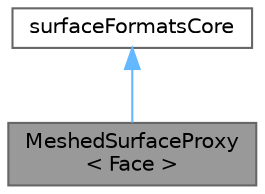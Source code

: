 digraph "MeshedSurfaceProxy&lt; Face &gt;"
{
 // LATEX_PDF_SIZE
  bgcolor="transparent";
  edge [fontname=Helvetica,fontsize=10,labelfontname=Helvetica,labelfontsize=10];
  node [fontname=Helvetica,fontsize=10,shape=box,height=0.2,width=0.4];
  Node1 [id="Node000001",label="MeshedSurfaceProxy\l\< Face \>",height=0.2,width=0.4,color="gray40", fillcolor="grey60", style="filled", fontcolor="black",tooltip="A proxy for writing MeshedSurface, UnsortedMeshedSurface and surfMesh to various file formats."];
  Node2 -> Node1 [id="edge1_Node000001_Node000002",dir="back",color="steelblue1",style="solid",tooltip=" "];
  Node2 [id="Node000002",label="surfaceFormatsCore",height=0.2,width=0.4,color="gray40", fillcolor="white", style="filled",URL="$classFoam_1_1fileFormats_1_1surfaceFormatsCore.html",tooltip="A collection of helper functions for reading/writing surface formats."];
}
